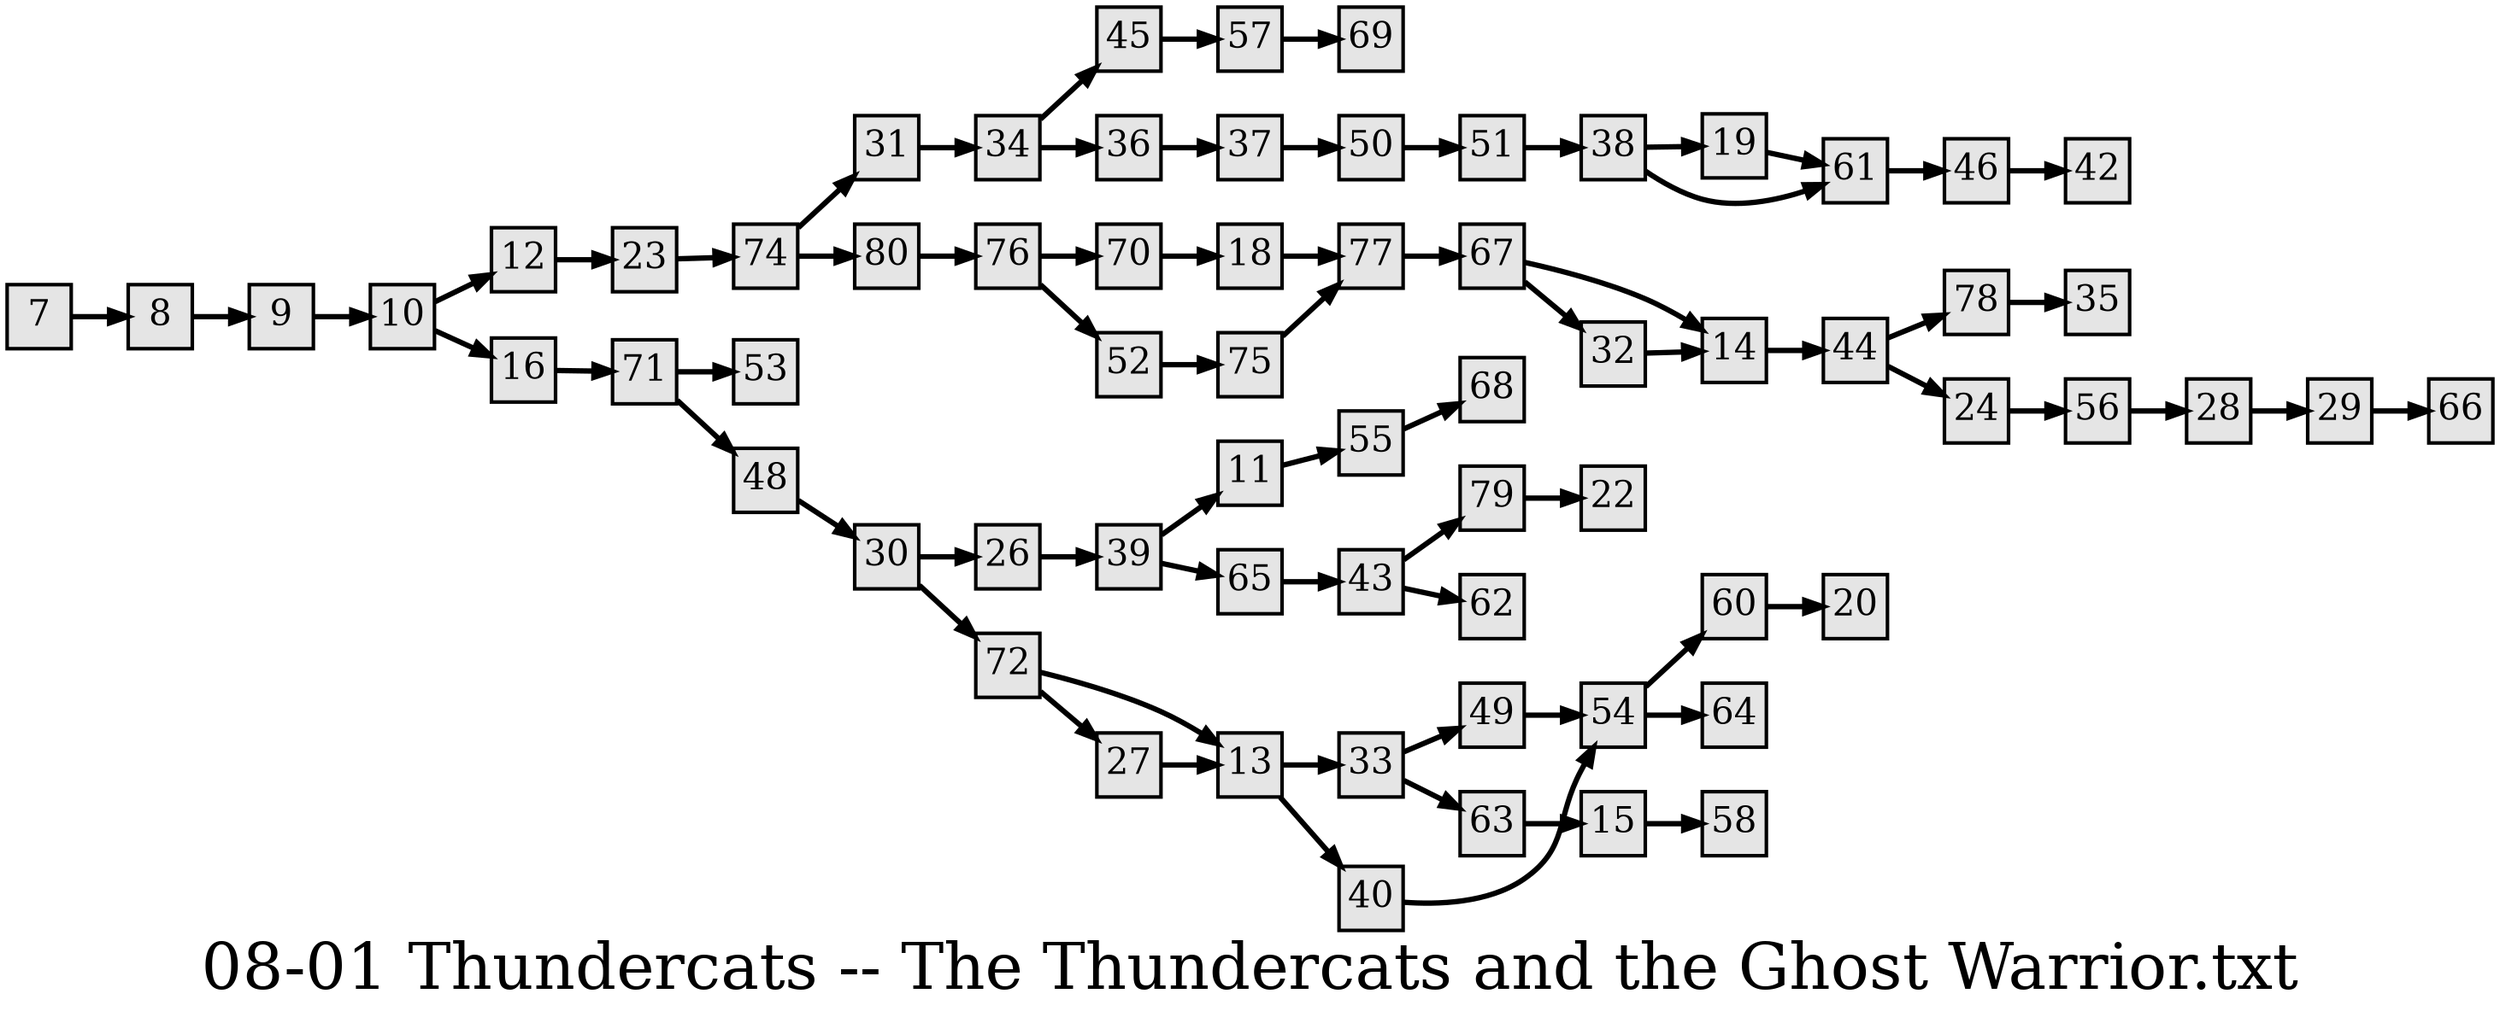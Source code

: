 digraph g{
  graph [ label="08-01 Thundercats -- The Thundercats and the Ghost Warrior.txt" rankdir=LR, ordering=out, fontsize=36, nodesep="0.35", ranksep="0.45"];
  node  [shape=rect, penwidth=2, fontsize=20, style=filled, fillcolor=grey90, margin="0,0", labelfloat=true, regular=true, fixedsize=true];
  edge  [labelfloat=true, penwidth=3, fontsize=12];
  7 -> 8;
  8 -> 9;
  9 -> 10;
  10 -> 12;
  10 -> 16;
  11 -> 55;
  12 -> 23;
  13 -> 33;
  13 -> 40;
  14 -> 44;
  15 -> 58;
  16 -> 71;
  18 -> 77;
  19 -> 61;
  23 -> 74;
  24 -> 56;
  26 -> 39;
  27 -> 13;
  28 -> 29;
  29 -> 66;
  30 -> 26;
  30 -> 72;
  31 -> 34;
  32 -> 14;
  33 -> 49;
  33 -> 63;
  34 -> 45;
  34 -> 36;
  36 -> 37;
  37 -> 50;
  38 -> 19;
  38 -> 61;
  39 -> 11;
  39 -> 65;
  40 -> 54;
  43 -> 79;
  43 -> 62;
  44 -> 78;
  44 -> 24;
  45 -> 57;
  46 -> 42;
  48 -> 30;
  49 -> 54;
  50 -> 51;
  51 -> 38;
  52 -> 75;
  54 -> 60;
  54 -> 64;
  55 -> 68;
  56 -> 28;
  57 -> 69;
  60 -> 20;
  61 -> 46;
  63 -> 15;
  65 -> 43;
  67 -> 14;
  67 -> 32;
  70 -> 18;
  71 -> 53;
  71 -> 48;
  72 -> 13;
  72 -> 27;
  74 -> 31;
  74 -> 80;
  75 -> 77;
  76 -> 70;
  76 -> 52;
  77 -> 67;
  78 -> 35;
  79 -> 22;
  80 -> 76;
}

